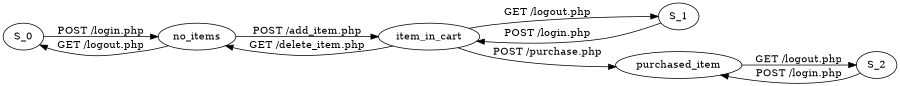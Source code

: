 digraph G {
	rankdir=LR;
	size="6,100";


	"S\_0" -> "no\_items" [label="POST /login.php"];
	"no\_items" -> "S\_0" [label="GET /logout.php"];

	"no\_items" -> "item\_in\_cart" [label="POST /add\_item.php"];
	"item\_in\_cart" -> "no\_items" [label="GET /delete\_item.php"];

	"item\_in\_cart" -> "S\_1" [label="GET /logout.php"];
	"S\_1" -> "item\_in\_cart" [label="POST /login.php"];

	"item\_in\_cart" -> "purchased\_item" [label="POST /purchase.php"];
	"purchased\_item" -> "S\_2" [label="GET /logout.php"];
	"S\_2" -> "purchased\_item" [label="POST /login.php"];
}
